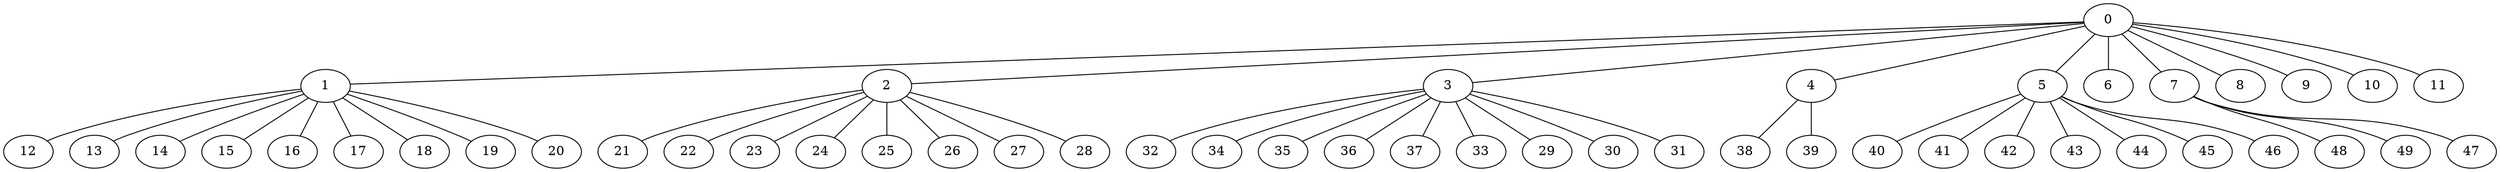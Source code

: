 
graph graphname {
    0 -- 1
0 -- 2
0 -- 3
0 -- 4
0 -- 5
0 -- 6
0 -- 7
0 -- 8
0 -- 9
0 -- 10
0 -- 11
1 -- 12
1 -- 13
1 -- 14
1 -- 15
1 -- 16
1 -- 17
1 -- 18
1 -- 19
1 -- 20
2 -- 21
2 -- 22
2 -- 23
2 -- 24
2 -- 25
2 -- 26
2 -- 27
2 -- 28
3 -- 32
3 -- 34
3 -- 35
3 -- 36
3 -- 37
3 -- 33
3 -- 29
3 -- 30
3 -- 31
4 -- 38
4 -- 39
5 -- 40
5 -- 41
5 -- 42
5 -- 43
5 -- 44
5 -- 45
5 -- 46
7 -- 48
7 -- 49
7 -- 47

}
